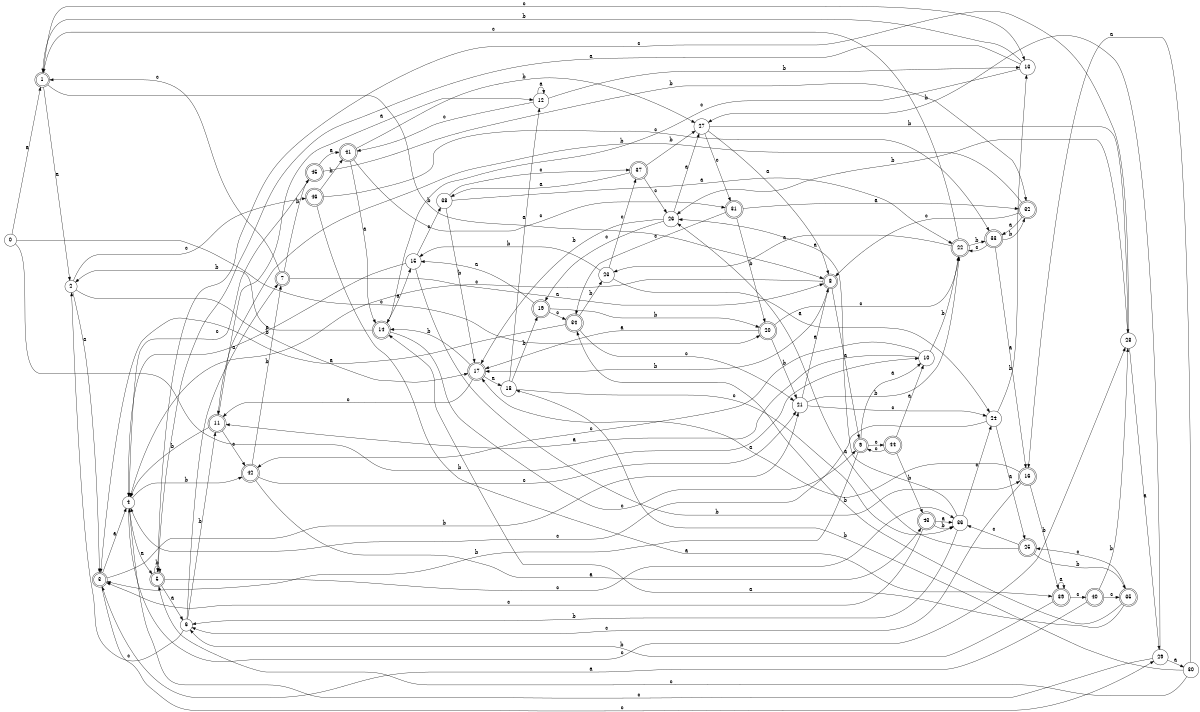 digraph n38_2 {
__start0 [label="" shape="none"];

rankdir=LR;
size="8,5";

s0 [style="filled", color="black", fillcolor="white" shape="circle", label="0"];
s1 [style="rounded,filled", color="black", fillcolor="white" shape="doublecircle", label="1"];
s2 [style="filled", color="black", fillcolor="white" shape="circle", label="2"];
s3 [style="rounded,filled", color="black", fillcolor="white" shape="doublecircle", label="3"];
s4 [style="filled", color="black", fillcolor="white" shape="circle", label="4"];
s5 [style="rounded,filled", color="black", fillcolor="white" shape="doublecircle", label="5"];
s6 [style="filled", color="black", fillcolor="white" shape="circle", label="6"];
s7 [style="rounded,filled", color="black", fillcolor="white" shape="doublecircle", label="7"];
s8 [style="rounded,filled", color="black", fillcolor="white" shape="doublecircle", label="8"];
s9 [style="rounded,filled", color="black", fillcolor="white" shape="doublecircle", label="9"];
s10 [style="filled", color="black", fillcolor="white" shape="circle", label="10"];
s11 [style="rounded,filled", color="black", fillcolor="white" shape="doublecircle", label="11"];
s12 [style="filled", color="black", fillcolor="white" shape="circle", label="12"];
s13 [style="filled", color="black", fillcolor="white" shape="circle", label="13"];
s14 [style="rounded,filled", color="black", fillcolor="white" shape="doublecircle", label="14"];
s15 [style="filled", color="black", fillcolor="white" shape="circle", label="15"];
s16 [style="rounded,filled", color="black", fillcolor="white" shape="doublecircle", label="16"];
s17 [style="rounded,filled", color="black", fillcolor="white" shape="doublecircle", label="17"];
s18 [style="filled", color="black", fillcolor="white" shape="circle", label="18"];
s19 [style="rounded,filled", color="black", fillcolor="white" shape="doublecircle", label="19"];
s20 [style="rounded,filled", color="black", fillcolor="white" shape="doublecircle", label="20"];
s21 [style="filled", color="black", fillcolor="white" shape="circle", label="21"];
s22 [style="rounded,filled", color="black", fillcolor="white" shape="doublecircle", label="22"];
s23 [style="filled", color="black", fillcolor="white" shape="circle", label="23"];
s24 [style="filled", color="black", fillcolor="white" shape="circle", label="24"];
s25 [style="rounded,filled", color="black", fillcolor="white" shape="doublecircle", label="25"];
s26 [style="filled", color="black", fillcolor="white" shape="circle", label="26"];
s27 [style="filled", color="black", fillcolor="white" shape="circle", label="27"];
s28 [style="filled", color="black", fillcolor="white" shape="circle", label="28"];
s29 [style="filled", color="black", fillcolor="white" shape="circle", label="29"];
s30 [style="filled", color="black", fillcolor="white" shape="circle", label="30"];
s31 [style="rounded,filled", color="black", fillcolor="white" shape="doublecircle", label="31"];
s32 [style="rounded,filled", color="black", fillcolor="white" shape="doublecircle", label="32"];
s33 [style="rounded,filled", color="black", fillcolor="white" shape="doublecircle", label="33"];
s34 [style="rounded,filled", color="black", fillcolor="white" shape="doublecircle", label="34"];
s35 [style="rounded,filled", color="black", fillcolor="white" shape="doublecircle", label="35"];
s36 [style="filled", color="black", fillcolor="white" shape="circle", label="36"];
s37 [style="rounded,filled", color="black", fillcolor="white" shape="doublecircle", label="37"];
s38 [style="filled", color="black", fillcolor="white" shape="circle", label="38"];
s39 [style="rounded,filled", color="black", fillcolor="white" shape="doublecircle", label="39"];
s40 [style="rounded,filled", color="black", fillcolor="white" shape="doublecircle", label="40"];
s41 [style="rounded,filled", color="black", fillcolor="white" shape="doublecircle", label="41"];
s42 [style="rounded,filled", color="black", fillcolor="white" shape="doublecircle", label="42"];
s43 [style="rounded,filled", color="black", fillcolor="white" shape="doublecircle", label="43"];
s44 [style="rounded,filled", color="black", fillcolor="white" shape="doublecircle", label="44"];
s45 [style="rounded,filled", color="black", fillcolor="white" shape="doublecircle", label="45"];
s46 [style="rounded,filled", color="black", fillcolor="white" shape="doublecircle", label="46"];
s0 -> s1 [label="a"];
s0 -> s10 [label="b"];
s0 -> s20 [label="c"];
s1 -> s2 [label="a"];
s1 -> s8 [label="b"];
s1 -> s13 [label="c"];
s2 -> s3 [label="a"];
s2 -> s17 [label="b"];
s2 -> s46 [label="c"];
s3 -> s4 [label="a"];
s3 -> s21 [label="b"];
s3 -> s29 [label="c"];
s4 -> s5 [label="a"];
s4 -> s42 [label="b"];
s4 -> s28 [label="c"];
s5 -> s6 [label="a"];
s5 -> s5 [label="b"];
s5 -> s36 [label="c"];
s6 -> s7 [label="a"];
s6 -> s11 [label="b"];
s6 -> s2 [label="c"];
s7 -> s8 [label="a"];
s7 -> s45 [label="b"];
s7 -> s1 [label="c"];
s8 -> s9 [label="a"];
s8 -> s17 [label="b"];
s8 -> s4 [label="c"];
s9 -> s10 [label="a"];
s9 -> s3 [label="b"];
s9 -> s44 [label="c"];
s10 -> s11 [label="a"];
s10 -> s22 [label="b"];
s10 -> s42 [label="c"];
s11 -> s12 [label="a"];
s11 -> s4 [label="b"];
s11 -> s42 [label="c"];
s12 -> s12 [label="a"];
s12 -> s13 [label="b"];
s12 -> s41 [label="c"];
s13 -> s5 [label="a"];
s13 -> s1 [label="b"];
s13 -> s14 [label="c"];
s14 -> s15 [label="a"];
s14 -> s2 [label="b"];
s14 -> s9 [label="c"];
s15 -> s4 [label="a"];
s15 -> s16 [label="b"];
s15 -> s38 [label="c"];
s16 -> s17 [label="a"];
s16 -> s39 [label="b"];
s16 -> s6 [label="c"];
s17 -> s18 [label="a"];
s17 -> s14 [label="b"];
s17 -> s11 [label="c"];
s18 -> s12 [label="a"];
s18 -> s19 [label="b"];
s18 -> s36 [label="c"];
s19 -> s15 [label="a"];
s19 -> s20 [label="b"];
s19 -> s34 [label="c"];
s20 -> s17 [label="a"];
s20 -> s21 [label="b"];
s20 -> s22 [label="c"];
s21 -> s8 [label="a"];
s21 -> s22 [label="b"];
s21 -> s24 [label="c"];
s22 -> s23 [label="a"];
s22 -> s33 [label="b"];
s22 -> s1 [label="c"];
s23 -> s24 [label="a"];
s23 -> s15 [label="b"];
s23 -> s37 [label="c"];
s24 -> s25 [label="a"];
s24 -> s13 [label="b"];
s24 -> s4 [label="c"];
s25 -> s26 [label="a"];
s25 -> s35 [label="b"];
s25 -> s36 [label="c"];
s26 -> s27 [label="a"];
s26 -> s17 [label="b"];
s26 -> s19 [label="c"];
s27 -> s8 [label="a"];
s27 -> s28 [label="b"];
s27 -> s31 [label="c"];
s28 -> s29 [label="a"];
s28 -> s26 [label="b"];
s28 -> s5 [label="c"];
s29 -> s30 [label="a"];
s29 -> s27 [label="b"];
s29 -> s4 [label="c"];
s30 -> s16 [label="a"];
s30 -> s18 [label="b"];
s30 -> s5 [label="c"];
s31 -> s32 [label="a"];
s31 -> s20 [label="b"];
s31 -> s34 [label="c"];
s32 -> s33 [label="a"];
s32 -> s11 [label="b"];
s32 -> s8 [label="c"];
s33 -> s16 [label="a"];
s33 -> s32 [label="b"];
s33 -> s22 [label="c"];
s34 -> s3 [label="a"];
s34 -> s23 [label="b"];
s34 -> s21 [label="c"];
s35 -> s14 [label="a"];
s35 -> s34 [label="b"];
s35 -> s25 [label="c"];
s36 -> s26 [label="a"];
s36 -> s6 [label="b"];
s36 -> s24 [label="c"];
s37 -> s38 [label="a"];
s37 -> s27 [label="b"];
s37 -> s26 [label="c"];
s38 -> s22 [label="a"];
s38 -> s17 [label="b"];
s38 -> s37 [label="c"];
s39 -> s39 [label="a"];
s39 -> s6 [label="b"];
s39 -> s40 [label="c"];
s40 -> s3 [label="a"];
s40 -> s28 [label="b"];
s40 -> s35 [label="c"];
s41 -> s14 [label="a"];
s41 -> s27 [label="b"];
s41 -> s31 [label="c"];
s42 -> s43 [label="a"];
s42 -> s7 [label="b"];
s42 -> s21 [label="c"];
s43 -> s36 [label="a"];
s43 -> s36 [label="b"];
s43 -> s3 [label="c"];
s44 -> s10 [label="a"];
s44 -> s43 [label="b"];
s44 -> s9 [label="c"];
s45 -> s41 [label="a"];
s45 -> s32 [label="b"];
s45 -> s4 [label="c"];
s46 -> s39 [label="a"];
s46 -> s41 [label="b"];
s46 -> s33 [label="c"];

}